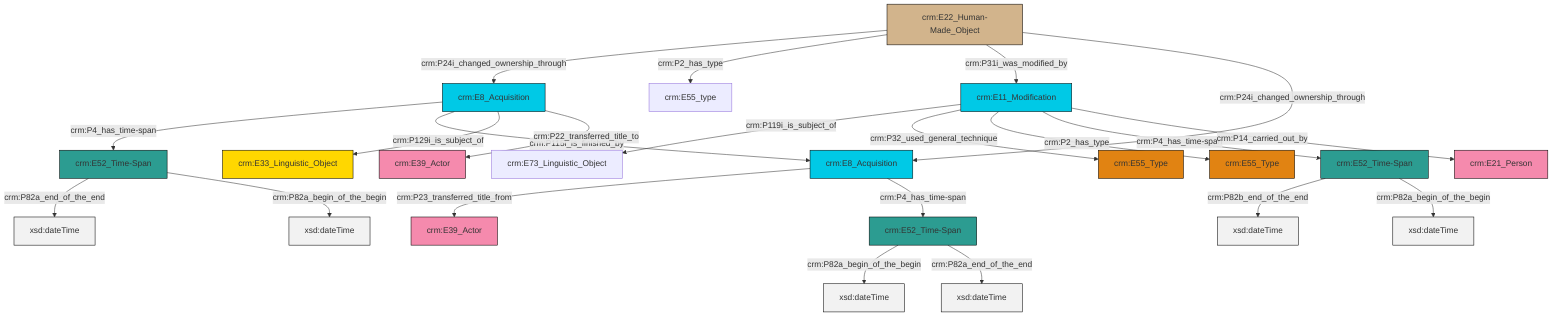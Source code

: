 graph TD
classDef Literal fill:#f2f2f2,stroke:#000000;
classDef CRM_Entity fill:#FFFFFF,stroke:#000000;
classDef Temporal_Entity fill:#00C9E6, stroke:#000000;
classDef Type fill:#E18312, stroke:#000000;
classDef Time-Span fill:#2C9C91, stroke:#000000;
classDef Appellation fill:#FFEB7F, stroke:#000000;
classDef Place fill:#008836, stroke:#000000;
classDef Persistent_Item fill:#B266B2, stroke:#000000;
classDef Conceptual_Object fill:#FFD700, stroke:#000000;
classDef Physical_Thing fill:#D2B48C, stroke:#000000;
classDef Actor fill:#f58aad, stroke:#000000;
classDef PC_Classes fill:#4ce600, stroke:#000000;
classDef Multi fill:#cccccc,stroke:#000000;

0["crm:E22_Human-Made_Object"]:::Physical_Thing -->|crm:P24i_changed_ownership_through| 1["crm:E8_Acquisition"]:::Temporal_Entity
0["crm:E22_Human-Made_Object"]:::Physical_Thing -->|crm:P2_has_type| 2["crm:E55_type"]:::Default
8["crm:E52_Time-Span"]:::Time-Span -->|crm:P82b_end_of_the_end| 9[xsd:dateTime]:::Literal
3["crm:E8_Acquisition"]:::Temporal_Entity -->|crm:P23_transferred_title_from| 10["crm:E39_Actor"]:::Actor
3["crm:E8_Acquisition"]:::Temporal_Entity -->|crm:P4_has_time-span| 11["crm:E52_Time-Span"]:::Time-Span
6["crm:E52_Time-Span"]:::Time-Span -->|crm:P82a_end_of_the_end| 12[xsd:dateTime]:::Literal
11["crm:E52_Time-Span"]:::Time-Span -->|crm:P82a_begin_of_the_begin| 17[xsd:dateTime]:::Literal
18["crm:E11_Modification"]:::Temporal_Entity -->|crm:P119i_is_subject_of| 19["crm:E73_Linguistic_Object"]:::Default
0["crm:E22_Human-Made_Object"]:::Physical_Thing -->|crm:P31i_was_modified_by| 18["crm:E11_Modification"]:::Temporal_Entity
18["crm:E11_Modification"]:::Temporal_Entity -->|crm:P32_used_general_technique| 13["crm:E55_Type"]:::Type
18["crm:E11_Modification"]:::Temporal_Entity -->|crm:P2_has_type| 24["crm:E55_Type"]:::Type
1["crm:E8_Acquisition"]:::Temporal_Entity -->|crm:P4_has_time-span| 6["crm:E52_Time-Span"]:::Time-Span
1["crm:E8_Acquisition"]:::Temporal_Entity -->|crm:P115i_is_finished_by| 3["crm:E8_Acquisition"]:::Temporal_Entity
11["crm:E52_Time-Span"]:::Time-Span -->|crm:P82a_end_of_the_end| 28[xsd:dateTime]:::Literal
0["crm:E22_Human-Made_Object"]:::Physical_Thing -->|crm:P24i_changed_ownership_through| 3["crm:E8_Acquisition"]:::Temporal_Entity
18["crm:E11_Modification"]:::Temporal_Entity -->|crm:P4_has_time-span| 8["crm:E52_Time-Span"]:::Time-Span
8["crm:E52_Time-Span"]:::Time-Span -->|crm:P82a_begin_of_the_begin| 31[xsd:dateTime]:::Literal
18["crm:E11_Modification"]:::Temporal_Entity -->|crm:P14_carried_out_by| 25["crm:E21_Person"]:::Actor
6["crm:E52_Time-Span"]:::Time-Span -->|crm:P82a_begin_of_the_begin| 33[xsd:dateTime]:::Literal
1["crm:E8_Acquisition"]:::Temporal_Entity -->|crm:P129i_is_subject_of| 20["crm:E33_Linguistic_Object"]:::Conceptual_Object
1["crm:E8_Acquisition"]:::Temporal_Entity -->|crm:P22_transferred_title_to| 34["crm:E39_Actor"]:::Actor